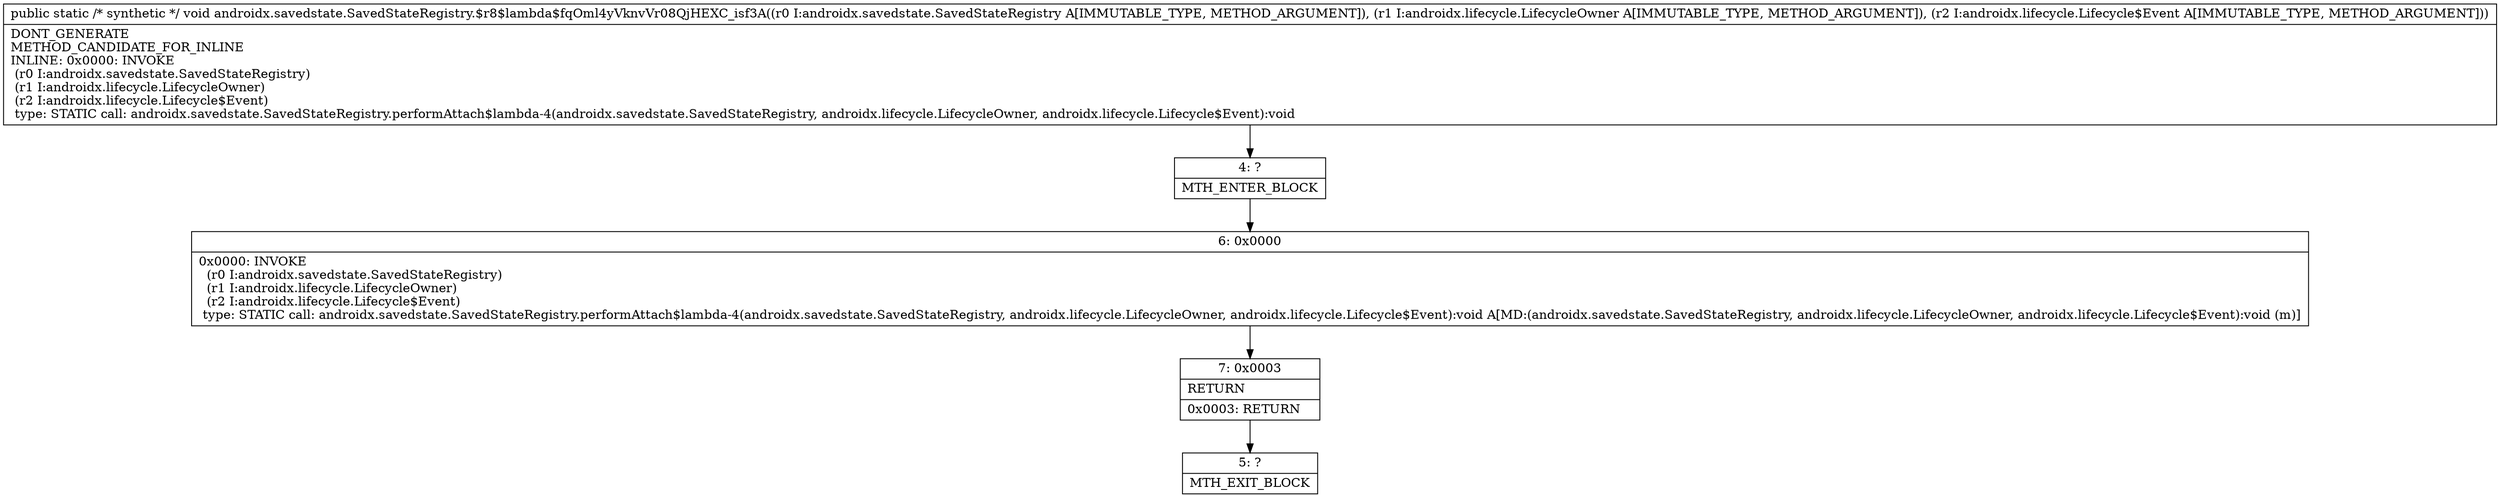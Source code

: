 digraph "CFG forandroidx.savedstate.SavedStateRegistry.$r8$lambda$fqOml4yVknvVr08QjHEXC_isf3A(Landroidx\/savedstate\/SavedStateRegistry;Landroidx\/lifecycle\/LifecycleOwner;Landroidx\/lifecycle\/Lifecycle$Event;)V" {
Node_4 [shape=record,label="{4\:\ ?|MTH_ENTER_BLOCK\l}"];
Node_6 [shape=record,label="{6\:\ 0x0000|0x0000: INVOKE  \l  (r0 I:androidx.savedstate.SavedStateRegistry)\l  (r1 I:androidx.lifecycle.LifecycleOwner)\l  (r2 I:androidx.lifecycle.Lifecycle$Event)\l type: STATIC call: androidx.savedstate.SavedStateRegistry.performAttach$lambda\-4(androidx.savedstate.SavedStateRegistry, androidx.lifecycle.LifecycleOwner, androidx.lifecycle.Lifecycle$Event):void A[MD:(androidx.savedstate.SavedStateRegistry, androidx.lifecycle.LifecycleOwner, androidx.lifecycle.Lifecycle$Event):void (m)]\l}"];
Node_7 [shape=record,label="{7\:\ 0x0003|RETURN\l|0x0003: RETURN   \l}"];
Node_5 [shape=record,label="{5\:\ ?|MTH_EXIT_BLOCK\l}"];
MethodNode[shape=record,label="{public static \/* synthetic *\/ void androidx.savedstate.SavedStateRegistry.$r8$lambda$fqOml4yVknvVr08QjHEXC_isf3A((r0 I:androidx.savedstate.SavedStateRegistry A[IMMUTABLE_TYPE, METHOD_ARGUMENT]), (r1 I:androidx.lifecycle.LifecycleOwner A[IMMUTABLE_TYPE, METHOD_ARGUMENT]), (r2 I:androidx.lifecycle.Lifecycle$Event A[IMMUTABLE_TYPE, METHOD_ARGUMENT]))  | DONT_GENERATE\lMETHOD_CANDIDATE_FOR_INLINE\lINLINE: 0x0000: INVOKE  \l  (r0 I:androidx.savedstate.SavedStateRegistry)\l  (r1 I:androidx.lifecycle.LifecycleOwner)\l  (r2 I:androidx.lifecycle.Lifecycle$Event)\l type: STATIC call: androidx.savedstate.SavedStateRegistry.performAttach$lambda\-4(androidx.savedstate.SavedStateRegistry, androidx.lifecycle.LifecycleOwner, androidx.lifecycle.Lifecycle$Event):void\l}"];
MethodNode -> Node_4;Node_4 -> Node_6;
Node_6 -> Node_7;
Node_7 -> Node_5;
}

